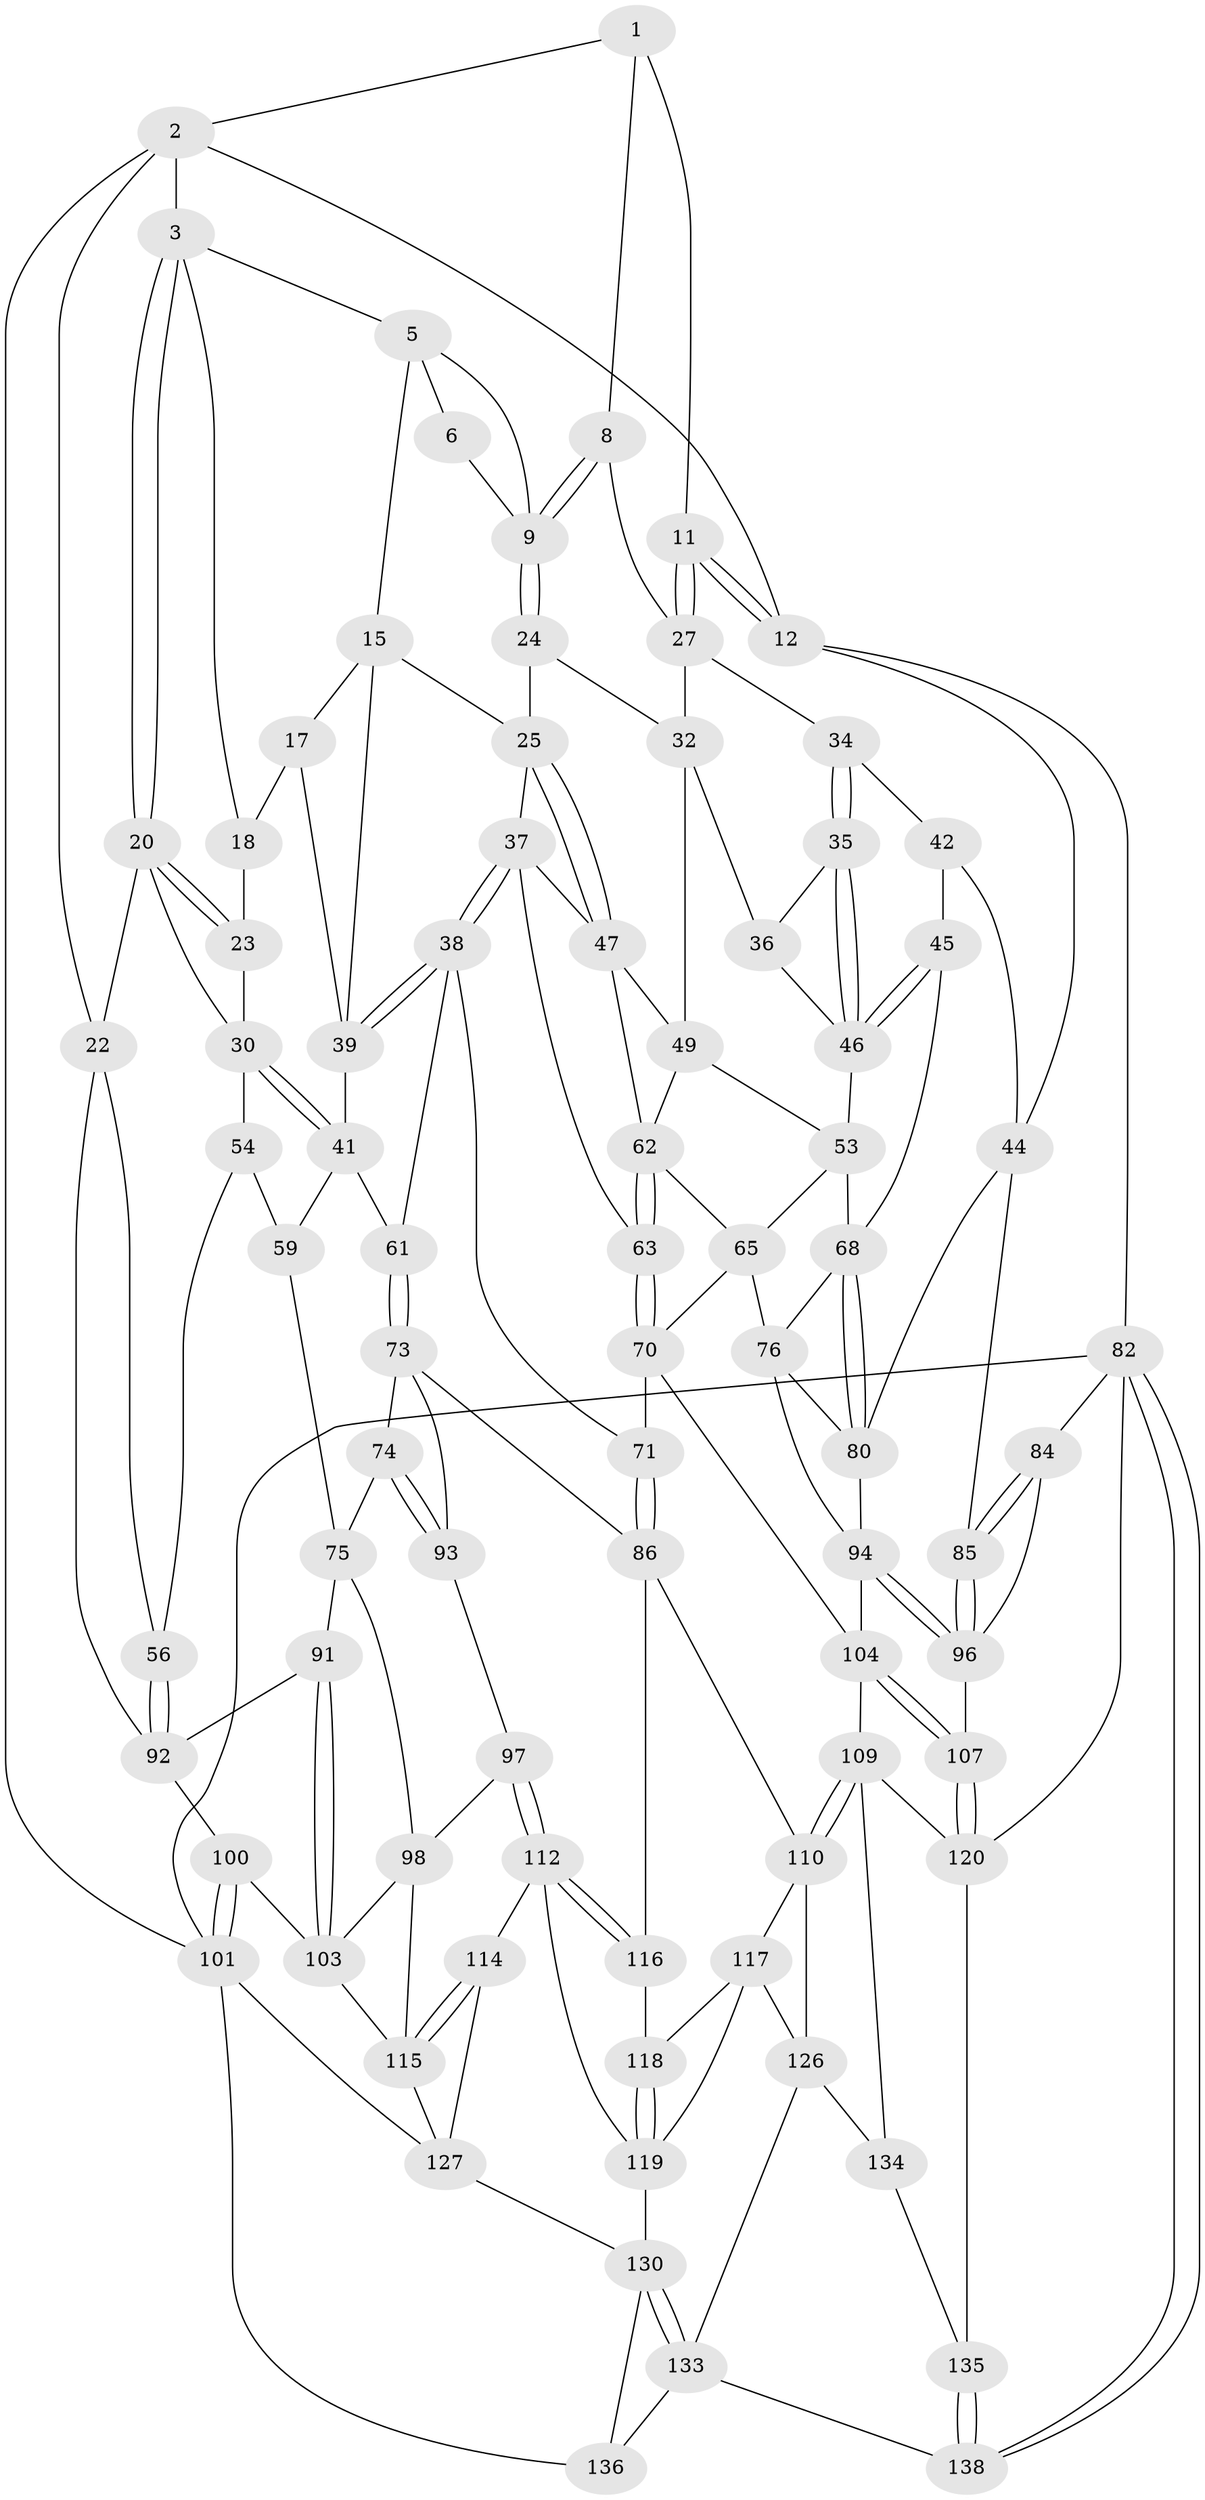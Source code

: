// original degree distribution, {3: 0.014492753623188406, 4: 0.2318840579710145, 5: 0.5362318840579711, 6: 0.21739130434782608}
// Generated by graph-tools (version 1.1) at 2025/42/03/06/25 10:42:36]
// undirected, 83 vertices, 185 edges
graph export_dot {
graph [start="1"]
  node [color=gray90,style=filled];
  1 [pos="+0.3995343873423271+0",super="+7"];
  2 [pos="+0.07204570318054433+0",super="+13"];
  3 [pos="+0.13728649464852313+0.027331600619035525",super="+4"];
  5 [pos="+0.3643994533467956+0.04981759785611999",super="+14"];
  6 [pos="+0.39858209205421286+0"];
  8 [pos="+0.647123308048074+0.08556670534058576"];
  9 [pos="+0.6021114208674581+0.13088339341673524",super="+10"];
  11 [pos="+1+0"];
  12 [pos="+1+0"];
  15 [pos="+0.4087974184320754+0.20135258139232878",super="+16"];
  17 [pos="+0.3716142738769495+0.21172945533260482"];
  18 [pos="+0.3405766891187294+0.19842911524478127",super="+19"];
  20 [pos="+0.13093972099004572+0.07425974958826967",super="+21"];
  22 [pos="+0+0.3084319539666911",super="+57"];
  23 [pos="+0.21206808199201524+0.16529359603635463",super="+29"];
  24 [pos="+0.5977035457100027+0.14731211028357394"];
  25 [pos="+0.5511321615644394+0.20925902976958413",super="+26"];
  27 [pos="+0.7984780991331802+0.17901138772800326",super="+28"];
  30 [pos="+0.227880218330833+0.22713136770950026",super="+31"];
  32 [pos="+0.7482899245625151+0.2430697614416504",super="+33"];
  34 [pos="+0.8395442905908982+0.24066905284703705"];
  35 [pos="+0.8141725330282099+0.28347829233318295"];
  36 [pos="+0.7782331103262518+0.26994436309349595"];
  37 [pos="+0.4197476237847018+0.34486936204221963",super="+48"];
  38 [pos="+0.4095801617717322+0.34694562321010913",super="+60"];
  39 [pos="+0.39376108808613397+0.3078156119447891",super="+40"];
  41 [pos="+0.26289149988738575+0.290595270037617",super="+58"];
  42 [pos="+0.9084885485387527+0.2193806029249713",super="+43"];
  44 [pos="+1+0.005644873662619222",super="+79"];
  45 [pos="+0.8436922158379069+0.3594779992512871",super="+67"];
  46 [pos="+0.8328063215125835+0.3418540062152447",super="+52"];
  47 [pos="+0.5497658748249274+0.29044698041289063",super="+51"];
  49 [pos="+0.6801753297489637+0.3188394136859366",super="+50"];
  53 [pos="+0.7040020225130403+0.33101818804680544",super="+64"];
  54 [pos="+0.13541779806863205+0.293185698807945",super="+55"];
  56 [pos="+0+0.38810218489192994"];
  59 [pos="+0.25122063086746504+0.381628371028059",super="+72"];
  61 [pos="+0.3554799364638483+0.42642778664878256"];
  62 [pos="+0.5825469505386776+0.5038665443368445",super="+66"];
  63 [pos="+0.5797845147364958+0.5080957471871987"];
  65 [pos="+0.7180607630304533+0.4334872758820297",super="+78"];
  68 [pos="+0.8557772088353349+0.38891013223779236",super="+69"];
  70 [pos="+0.5692228867927294+0.5378167789471967",super="+89"];
  71 [pos="+0.5153471003966378+0.5510508794380911"];
  73 [pos="+0.31579700725835697+0.4898244293090351",super="+88"];
  74 [pos="+0.26282954832031474+0.5461369317926726"];
  75 [pos="+0.21887243428342248+0.5609158493500116",super="+90"];
  76 [pos="+0.8386401168896276+0.5236067008980001",super="+77"];
  80 [pos="+1+0.4934399730438739",super="+81"];
  82 [pos="+1+1",super="+83"];
  84 [pos="+1+0.9957955187008399"];
  85 [pos="+1+0.5679683083057782"];
  86 [pos="+0.44988248125439334+0.63014944770127",super="+87"];
  91 [pos="+0.11131967542177873+0.5936814415737819"];
  92 [pos="+0.10158548999421162+0.5847768594277755",super="+99"];
  93 [pos="+0.37957070778598817+0.6278109866416473"];
  94 [pos="+0.9350038007682633+0.6114637384902937",super="+95"];
  96 [pos="+0.9691913945715285+0.6621411541782036",super="+106"];
  97 [pos="+0.27042153618184767+0.6548961583646477"];
  98 [pos="+0.21605276737626933+0.5679236094899639",super="+102"];
  100 [pos="+0+0.7497068123584005"];
  101 [pos="+0+1",super="+128"];
  103 [pos="+0.10243032232442999+0.6503898987342204",super="+108"];
  104 [pos="+0.8819560806967247+0.6812485927586148",super="+105"];
  107 [pos="+0.8942991531264883+0.7202309386522199"];
  109 [pos="+0.6898497895105651+0.7889566693550825",super="+121"];
  110 [pos="+0.6529717930049191+0.7898191009522395",super="+111"];
  112 [pos="+0.2628924505775229+0.7515554749792769",super="+113"];
  114 [pos="+0.23451584237748274+0.7842214410310382"];
  115 [pos="+0.21725909895354742+0.7727298730506197",super="+123"];
  116 [pos="+0.3765949691578468+0.7012106878057468"];
  117 [pos="+0.460089792743359+0.79398713475704",super="+124"];
  118 [pos="+0.38300288960789847+0.7274481211420587"];
  119 [pos="+0.3838829264605773+0.8140468768747362",super="+125"];
  120 [pos="+0.857826073893632+0.75727663721273",super="+122"];
  126 [pos="+0.5009804957480648+0.8556889954694334",super="+132"];
  127 [pos="+0.1094654158245529+0.9354103862867363",super="+129"];
  130 [pos="+0.4033681003769258+0.8849923984624627",super="+131"];
  133 [pos="+0.4429409717921353+1",super="+137"];
  134 [pos="+0.7244139191590877+0.8450981394286641"];
  135 [pos="+0.7346394760186067+0.8657529850386106"];
  136 [pos="+0.3865147609878094+1"];
  138 [pos="+0.6979417579903474+1"];
  1 -- 2;
  1 -- 8;
  1 -- 11;
  2 -- 3;
  2 -- 12;
  2 -- 101;
  2 -- 22;
  3 -- 20;
  3 -- 20;
  3 -- 18;
  3 -- 5;
  5 -- 6;
  5 -- 9;
  5 -- 15;
  6 -- 9;
  8 -- 9;
  8 -- 9;
  8 -- 27;
  9 -- 24;
  9 -- 24;
  11 -- 12;
  11 -- 12;
  11 -- 27;
  11 -- 27;
  12 -- 44;
  12 -- 82;
  15 -- 17;
  15 -- 39;
  15 -- 25;
  17 -- 18;
  17 -- 39;
  18 -- 23 [weight=2];
  20 -- 23;
  20 -- 23;
  20 -- 22;
  20 -- 30;
  22 -- 56;
  22 -- 92;
  23 -- 30;
  24 -- 25;
  24 -- 32;
  25 -- 47;
  25 -- 47;
  25 -- 37;
  27 -- 34;
  27 -- 32;
  30 -- 41;
  30 -- 41;
  30 -- 54;
  32 -- 36;
  32 -- 49;
  34 -- 35;
  34 -- 35;
  34 -- 42;
  35 -- 36;
  35 -- 46;
  35 -- 46;
  36 -- 46;
  37 -- 38;
  37 -- 38;
  37 -- 63;
  37 -- 47;
  38 -- 39;
  38 -- 39;
  38 -- 61;
  38 -- 71;
  39 -- 41;
  41 -- 59;
  41 -- 61;
  42 -- 45 [weight=2];
  42 -- 44;
  44 -- 80;
  44 -- 85;
  45 -- 46;
  45 -- 46;
  45 -- 68;
  46 -- 53;
  47 -- 62;
  47 -- 49;
  49 -- 53;
  49 -- 62;
  53 -- 65;
  53 -- 68;
  54 -- 59 [weight=2];
  54 -- 56;
  56 -- 92;
  56 -- 92;
  59 -- 75;
  61 -- 73;
  61 -- 73;
  62 -- 63;
  62 -- 63;
  62 -- 65;
  63 -- 70;
  63 -- 70;
  65 -- 76;
  65 -- 70;
  68 -- 80;
  68 -- 80;
  68 -- 76;
  70 -- 71;
  70 -- 104;
  71 -- 86;
  71 -- 86;
  73 -- 74;
  73 -- 93;
  73 -- 86;
  74 -- 75;
  74 -- 93;
  74 -- 93;
  75 -- 91;
  75 -- 98;
  76 -- 94;
  76 -- 80;
  80 -- 94;
  82 -- 138;
  82 -- 138;
  82 -- 101;
  82 -- 84;
  82 -- 120;
  84 -- 85;
  84 -- 85;
  84 -- 96;
  85 -- 96;
  85 -- 96;
  86 -- 116;
  86 -- 110;
  91 -- 92;
  91 -- 103;
  91 -- 103;
  92 -- 100;
  93 -- 97;
  94 -- 96;
  94 -- 96;
  94 -- 104;
  96 -- 107;
  97 -- 98;
  97 -- 112;
  97 -- 112;
  98 -- 115;
  98 -- 103;
  100 -- 101;
  100 -- 101;
  100 -- 103;
  101 -- 136;
  101 -- 127;
  103 -- 115;
  104 -- 107;
  104 -- 107;
  104 -- 109;
  107 -- 120;
  107 -- 120;
  109 -- 110;
  109 -- 110;
  109 -- 120;
  109 -- 134;
  110 -- 126;
  110 -- 117;
  112 -- 116;
  112 -- 116;
  112 -- 114;
  112 -- 119;
  114 -- 115;
  114 -- 115;
  114 -- 127;
  115 -- 127;
  116 -- 118;
  117 -- 118;
  117 -- 126;
  117 -- 119;
  118 -- 119;
  118 -- 119;
  119 -- 130;
  120 -- 135;
  126 -- 134;
  126 -- 133;
  127 -- 130;
  130 -- 133;
  130 -- 133;
  130 -- 136;
  133 -- 136;
  133 -- 138;
  134 -- 135;
  135 -- 138;
  135 -- 138;
}
